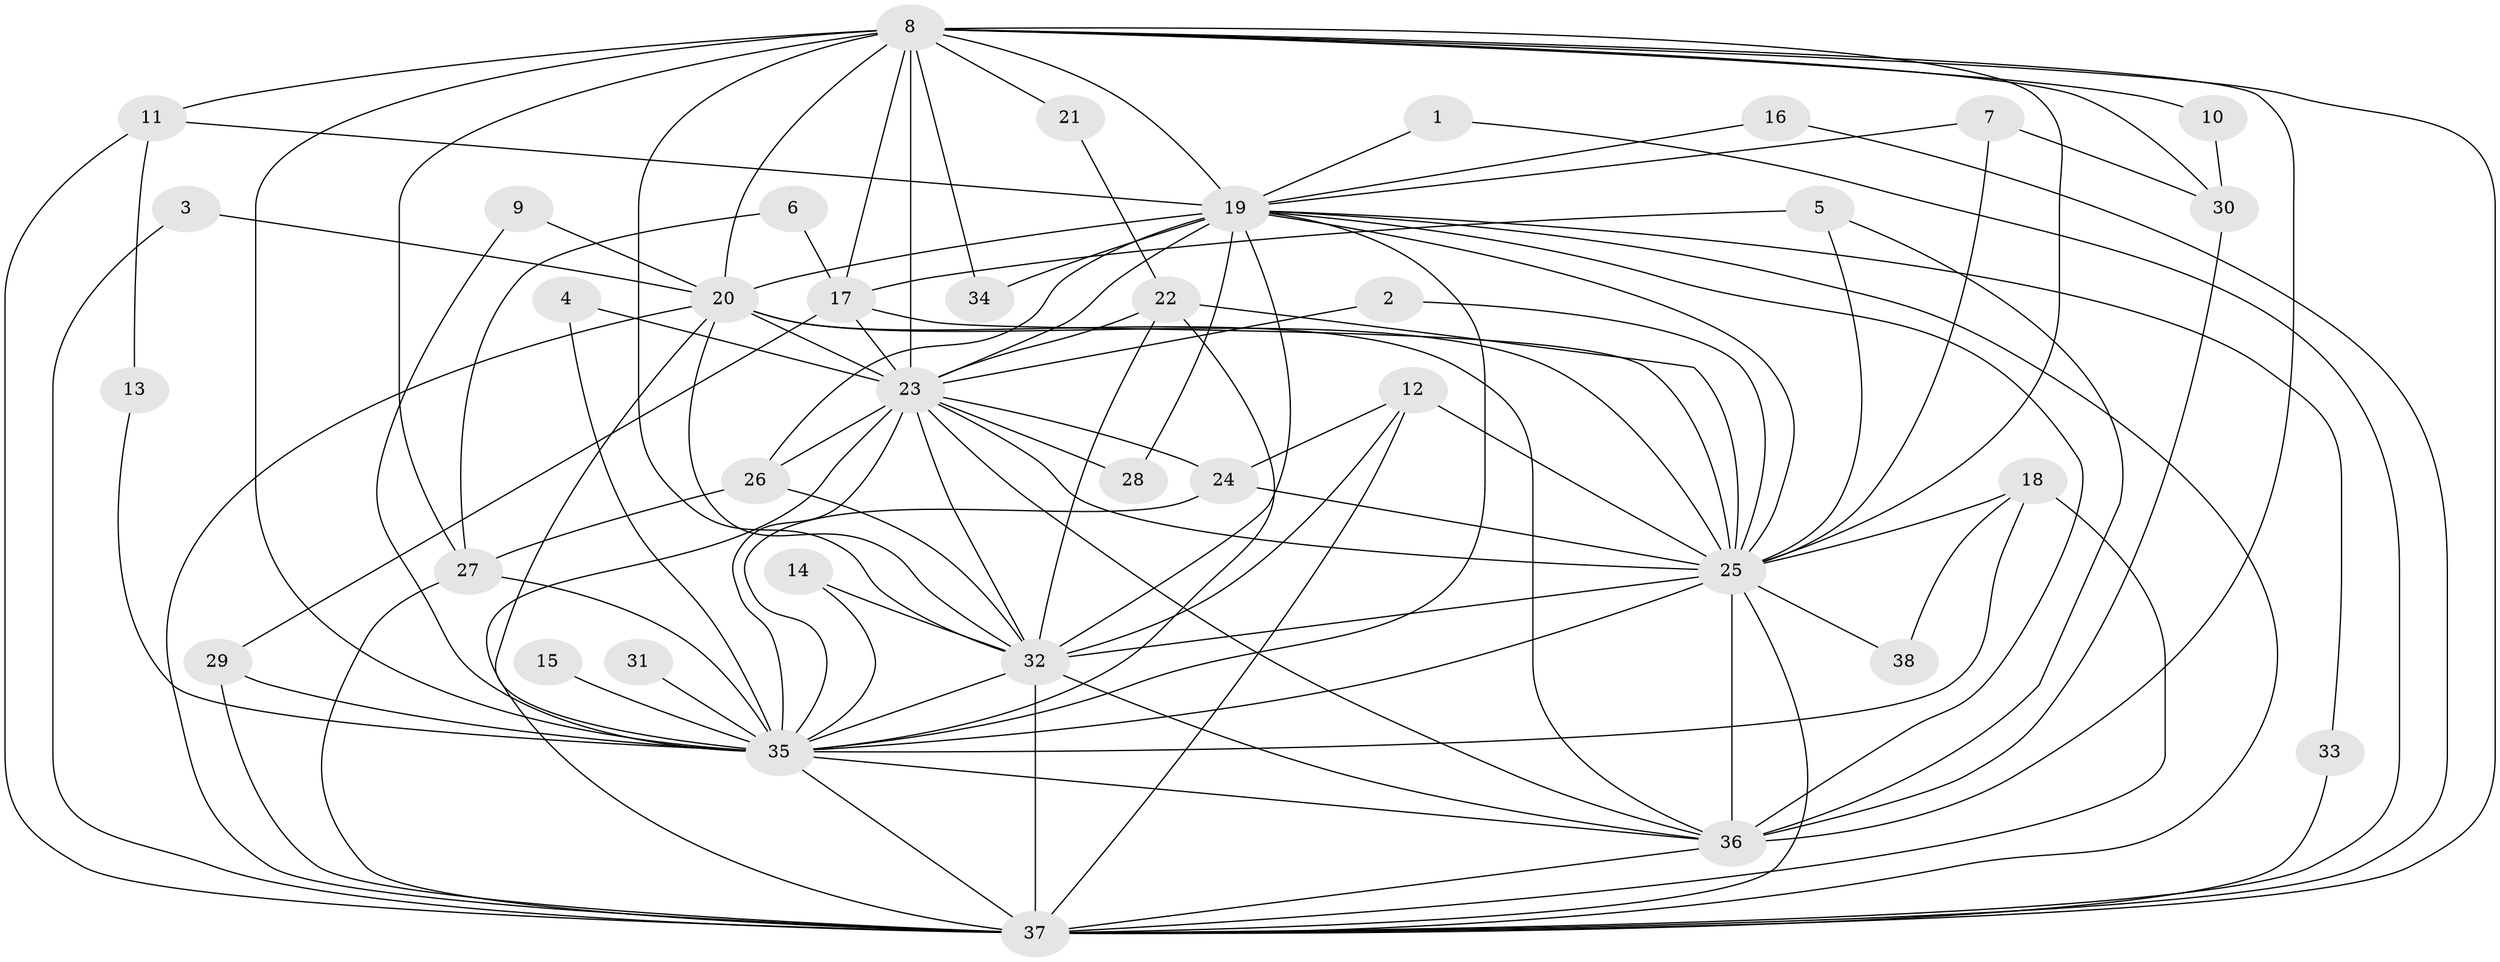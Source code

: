 // original degree distribution, {13: 0.013157894736842105, 16: 0.013157894736842105, 14: 0.013157894736842105, 20: 0.013157894736842105, 18: 0.013157894736842105, 15: 0.013157894736842105, 17: 0.013157894736842105, 22: 0.02631578947368421, 26: 0.013157894736842105, 3: 0.11842105263157894, 2: 0.6052631578947368, 4: 0.09210526315789473, 7: 0.013157894736842105, 6: 0.02631578947368421, 5: 0.013157894736842105}
// Generated by graph-tools (version 1.1) at 2025/25/03/09/25 03:25:49]
// undirected, 38 vertices, 106 edges
graph export_dot {
graph [start="1"]
  node [color=gray90,style=filled];
  1;
  2;
  3;
  4;
  5;
  6;
  7;
  8;
  9;
  10;
  11;
  12;
  13;
  14;
  15;
  16;
  17;
  18;
  19;
  20;
  21;
  22;
  23;
  24;
  25;
  26;
  27;
  28;
  29;
  30;
  31;
  32;
  33;
  34;
  35;
  36;
  37;
  38;
  1 -- 19 [weight=1.0];
  1 -- 37 [weight=1.0];
  2 -- 23 [weight=1.0];
  2 -- 25 [weight=1.0];
  3 -- 20 [weight=1.0];
  3 -- 37 [weight=1.0];
  4 -- 23 [weight=1.0];
  4 -- 35 [weight=1.0];
  5 -- 17 [weight=1.0];
  5 -- 25 [weight=1.0];
  5 -- 36 [weight=1.0];
  6 -- 17 [weight=1.0];
  6 -- 27 [weight=1.0];
  7 -- 19 [weight=1.0];
  7 -- 25 [weight=1.0];
  7 -- 30 [weight=1.0];
  8 -- 10 [weight=1.0];
  8 -- 11 [weight=1.0];
  8 -- 17 [weight=2.0];
  8 -- 19 [weight=3.0];
  8 -- 20 [weight=3.0];
  8 -- 21 [weight=1.0];
  8 -- 23 [weight=2.0];
  8 -- 25 [weight=3.0];
  8 -- 27 [weight=2.0];
  8 -- 30 [weight=1.0];
  8 -- 32 [weight=2.0];
  8 -- 34 [weight=1.0];
  8 -- 35 [weight=3.0];
  8 -- 36 [weight=2.0];
  8 -- 37 [weight=2.0];
  9 -- 20 [weight=1.0];
  9 -- 35 [weight=1.0];
  10 -- 30 [weight=1.0];
  11 -- 13 [weight=1.0];
  11 -- 19 [weight=1.0];
  11 -- 37 [weight=1.0];
  12 -- 24 [weight=1.0];
  12 -- 25 [weight=1.0];
  12 -- 32 [weight=1.0];
  12 -- 37 [weight=1.0];
  13 -- 35 [weight=1.0];
  14 -- 32 [weight=1.0];
  14 -- 35 [weight=1.0];
  15 -- 35 [weight=2.0];
  16 -- 19 [weight=1.0];
  16 -- 37 [weight=1.0];
  17 -- 23 [weight=1.0];
  17 -- 25 [weight=1.0];
  17 -- 29 [weight=1.0];
  18 -- 25 [weight=1.0];
  18 -- 35 [weight=1.0];
  18 -- 37 [weight=1.0];
  18 -- 38 [weight=1.0];
  19 -- 20 [weight=1.0];
  19 -- 23 [weight=2.0];
  19 -- 25 [weight=1.0];
  19 -- 26 [weight=1.0];
  19 -- 28 [weight=1.0];
  19 -- 32 [weight=1.0];
  19 -- 33 [weight=1.0];
  19 -- 34 [weight=1.0];
  19 -- 35 [weight=1.0];
  19 -- 36 [weight=1.0];
  19 -- 37 [weight=1.0];
  20 -- 23 [weight=2.0];
  20 -- 25 [weight=1.0];
  20 -- 32 [weight=2.0];
  20 -- 35 [weight=1.0];
  20 -- 36 [weight=1.0];
  20 -- 37 [weight=2.0];
  21 -- 22 [weight=1.0];
  22 -- 23 [weight=1.0];
  22 -- 25 [weight=1.0];
  22 -- 32 [weight=2.0];
  22 -- 35 [weight=1.0];
  23 -- 24 [weight=1.0];
  23 -- 25 [weight=2.0];
  23 -- 26 [weight=1.0];
  23 -- 28 [weight=2.0];
  23 -- 32 [weight=1.0];
  23 -- 35 [weight=1.0];
  23 -- 36 [weight=1.0];
  23 -- 37 [weight=1.0];
  24 -- 25 [weight=1.0];
  24 -- 35 [weight=2.0];
  25 -- 32 [weight=1.0];
  25 -- 35 [weight=1.0];
  25 -- 36 [weight=3.0];
  25 -- 37 [weight=1.0];
  25 -- 38 [weight=1.0];
  26 -- 27 [weight=1.0];
  26 -- 32 [weight=1.0];
  27 -- 35 [weight=1.0];
  27 -- 37 [weight=1.0];
  29 -- 35 [weight=1.0];
  29 -- 37 [weight=1.0];
  30 -- 36 [weight=1.0];
  31 -- 35 [weight=1.0];
  32 -- 35 [weight=1.0];
  32 -- 36 [weight=1.0];
  32 -- 37 [weight=3.0];
  33 -- 37 [weight=1.0];
  35 -- 36 [weight=2.0];
  35 -- 37 [weight=1.0];
  36 -- 37 [weight=1.0];
}
